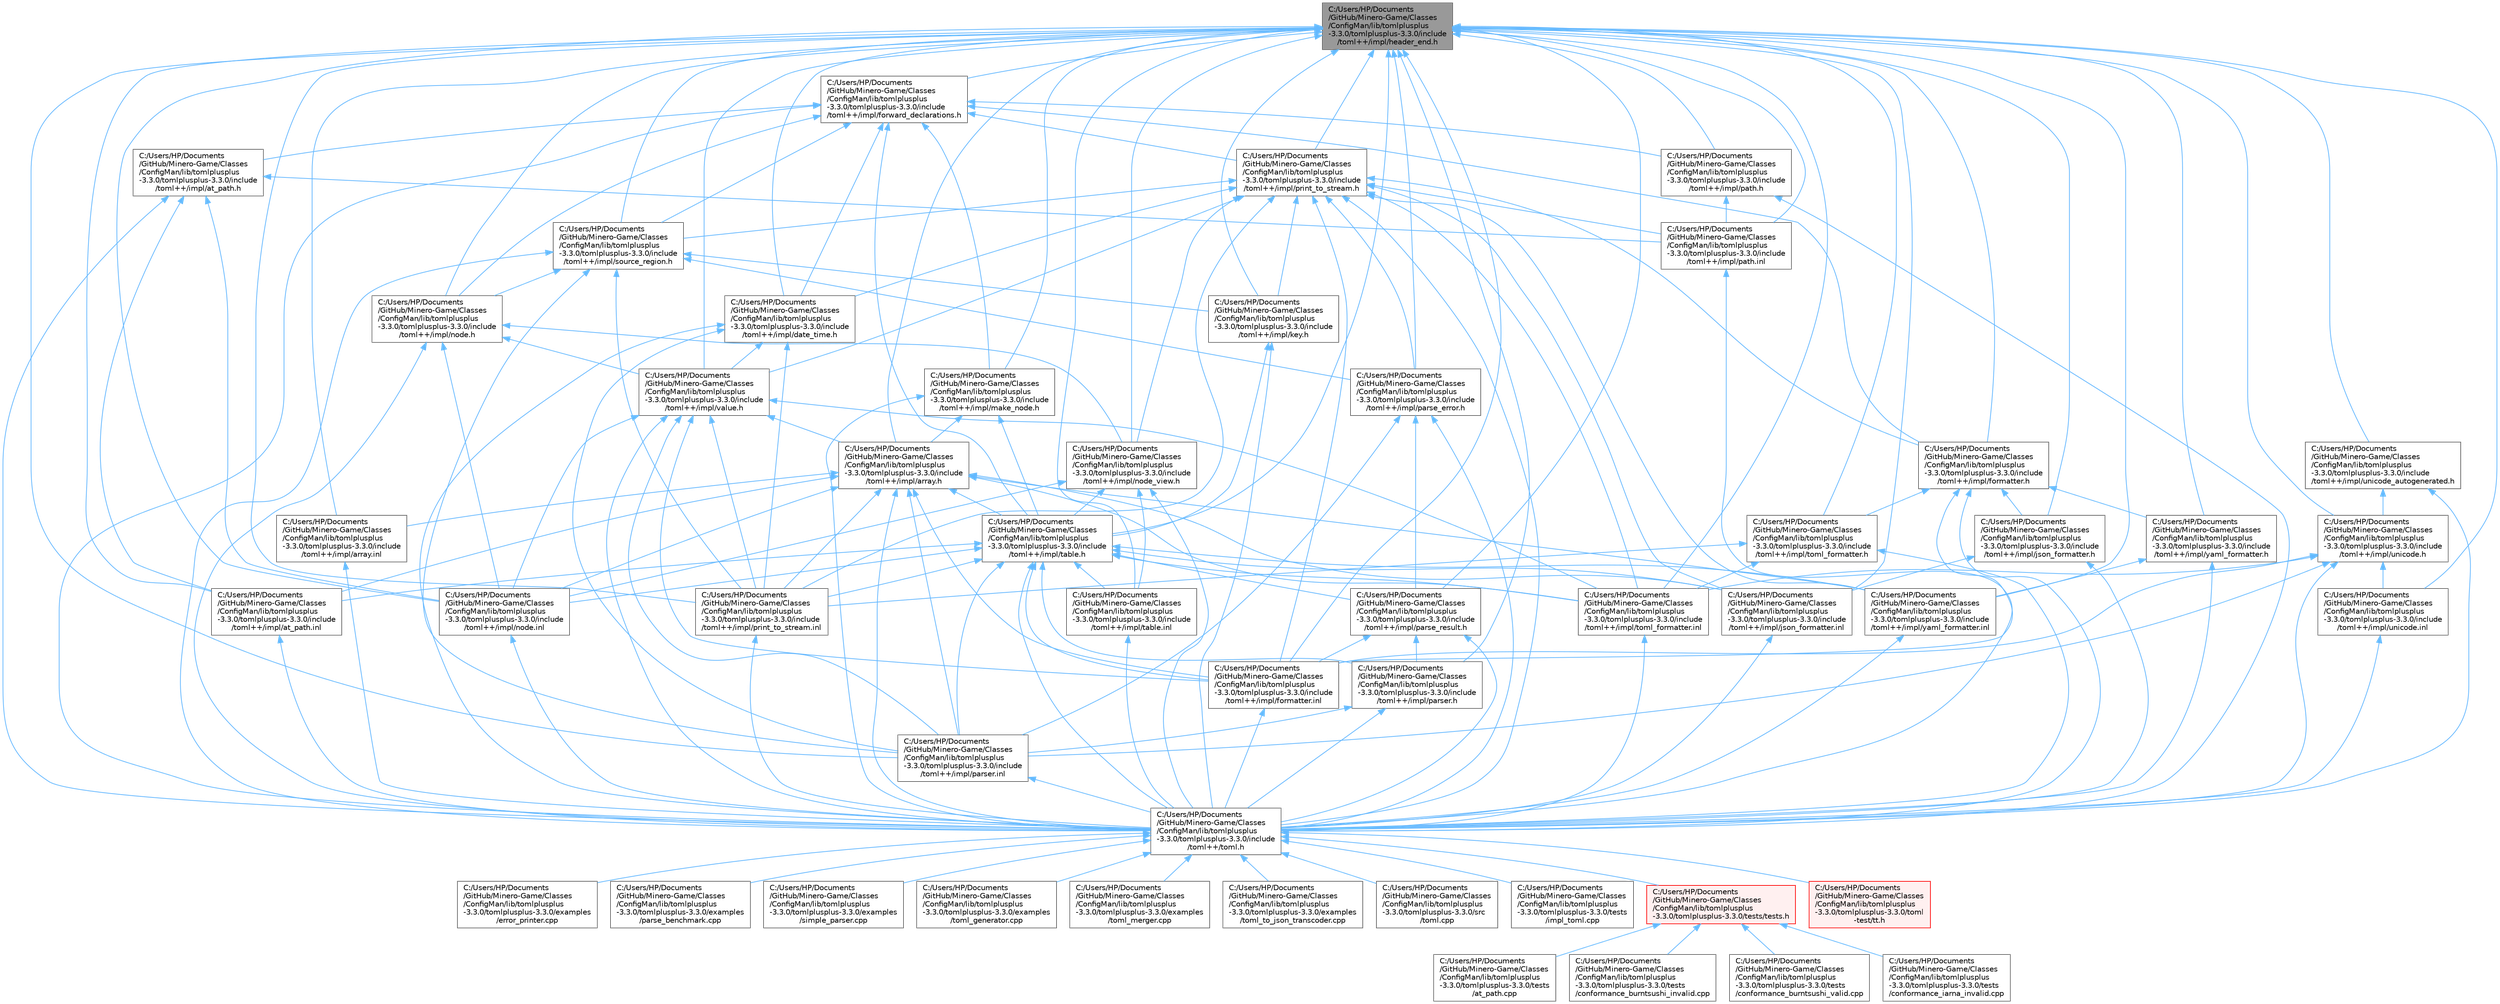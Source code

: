 digraph "C:/Users/HP/Documents/GitHub/Minero-Game/Classes/ConfigMan/lib/tomlplusplus-3.3.0/tomlplusplus-3.3.0/include/toml++/impl/header_end.h"
{
 // LATEX_PDF_SIZE
  bgcolor="transparent";
  edge [fontname=Helvetica,fontsize=10,labelfontname=Helvetica,labelfontsize=10];
  node [fontname=Helvetica,fontsize=10,shape=box,height=0.2,width=0.4];
  Node1 [id="Node000001",label="C:/Users/HP/Documents\l/GitHub/Minero-Game/Classes\l/ConfigMan/lib/tomlplusplus\l-3.3.0/tomlplusplus-3.3.0/include\l/toml++/impl/header_end.h",height=0.2,width=0.4,color="gray40", fillcolor="grey60", style="filled", fontcolor="black",tooltip=" "];
  Node1 -> Node2 [id="edge339_Node000001_Node000002",dir="back",color="steelblue1",style="solid",tooltip=" "];
  Node2 [id="Node000002",label="C:/Users/HP/Documents\l/GitHub/Minero-Game/Classes\l/ConfigMan/lib/tomlplusplus\l-3.3.0/tomlplusplus-3.3.0/include\l/toml++/impl/array.h",height=0.2,width=0.4,color="grey40", fillcolor="white", style="filled",URL="$array_8h.html",tooltip=" "];
  Node2 -> Node3 [id="edge340_Node000002_Node000003",dir="back",color="steelblue1",style="solid",tooltip=" "];
  Node3 [id="Node000003",label="C:/Users/HP/Documents\l/GitHub/Minero-Game/Classes\l/ConfigMan/lib/tomlplusplus\l-3.3.0/tomlplusplus-3.3.0/include\l/toml++/impl/array.inl",height=0.2,width=0.4,color="grey40", fillcolor="white", style="filled",URL="$array_8inl.html",tooltip=" "];
  Node3 -> Node4 [id="edge341_Node000003_Node000004",dir="back",color="steelblue1",style="solid",tooltip=" "];
  Node4 [id="Node000004",label="C:/Users/HP/Documents\l/GitHub/Minero-Game/Classes\l/ConfigMan/lib/tomlplusplus\l-3.3.0/tomlplusplus-3.3.0/include\l/toml++/toml.h",height=0.2,width=0.4,color="grey40", fillcolor="white", style="filled",URL="$toml_8h.html",tooltip=" "];
  Node4 -> Node5 [id="edge342_Node000004_Node000005",dir="back",color="steelblue1",style="solid",tooltip=" "];
  Node5 [id="Node000005",label="C:/Users/HP/Documents\l/GitHub/Minero-Game/Classes\l/ConfigMan/lib/tomlplusplus\l-3.3.0/tomlplusplus-3.3.0/examples\l/error_printer.cpp",height=0.2,width=0.4,color="grey40", fillcolor="white", style="filled",URL="$error__printer_8cpp.html",tooltip=" "];
  Node4 -> Node6 [id="edge343_Node000004_Node000006",dir="back",color="steelblue1",style="solid",tooltip=" "];
  Node6 [id="Node000006",label="C:/Users/HP/Documents\l/GitHub/Minero-Game/Classes\l/ConfigMan/lib/tomlplusplus\l-3.3.0/tomlplusplus-3.3.0/examples\l/parse_benchmark.cpp",height=0.2,width=0.4,color="grey40", fillcolor="white", style="filled",URL="$parse__benchmark_8cpp.html",tooltip=" "];
  Node4 -> Node7 [id="edge344_Node000004_Node000007",dir="back",color="steelblue1",style="solid",tooltip=" "];
  Node7 [id="Node000007",label="C:/Users/HP/Documents\l/GitHub/Minero-Game/Classes\l/ConfigMan/lib/tomlplusplus\l-3.3.0/tomlplusplus-3.3.0/examples\l/simple_parser.cpp",height=0.2,width=0.4,color="grey40", fillcolor="white", style="filled",URL="$simple__parser_8cpp.html",tooltip=" "];
  Node4 -> Node8 [id="edge345_Node000004_Node000008",dir="back",color="steelblue1",style="solid",tooltip=" "];
  Node8 [id="Node000008",label="C:/Users/HP/Documents\l/GitHub/Minero-Game/Classes\l/ConfigMan/lib/tomlplusplus\l-3.3.0/tomlplusplus-3.3.0/examples\l/toml_generator.cpp",height=0.2,width=0.4,color="grey40", fillcolor="white", style="filled",URL="$toml__generator_8cpp.html",tooltip=" "];
  Node4 -> Node9 [id="edge346_Node000004_Node000009",dir="back",color="steelblue1",style="solid",tooltip=" "];
  Node9 [id="Node000009",label="C:/Users/HP/Documents\l/GitHub/Minero-Game/Classes\l/ConfigMan/lib/tomlplusplus\l-3.3.0/tomlplusplus-3.3.0/examples\l/toml_merger.cpp",height=0.2,width=0.4,color="grey40", fillcolor="white", style="filled",URL="$toml__merger_8cpp.html",tooltip=" "];
  Node4 -> Node10 [id="edge347_Node000004_Node000010",dir="back",color="steelblue1",style="solid",tooltip=" "];
  Node10 [id="Node000010",label="C:/Users/HP/Documents\l/GitHub/Minero-Game/Classes\l/ConfigMan/lib/tomlplusplus\l-3.3.0/tomlplusplus-3.3.0/examples\l/toml_to_json_transcoder.cpp",height=0.2,width=0.4,color="grey40", fillcolor="white", style="filled",URL="$toml__to__json__transcoder_8cpp.html",tooltip=" "];
  Node4 -> Node11 [id="edge348_Node000004_Node000011",dir="back",color="steelblue1",style="solid",tooltip=" "];
  Node11 [id="Node000011",label="C:/Users/HP/Documents\l/GitHub/Minero-Game/Classes\l/ConfigMan/lib/tomlplusplus\l-3.3.0/tomlplusplus-3.3.0/src\l/toml.cpp",height=0.2,width=0.4,color="grey40", fillcolor="white", style="filled",URL="$toml_8cpp.html",tooltip=" "];
  Node4 -> Node12 [id="edge349_Node000004_Node000012",dir="back",color="steelblue1",style="solid",tooltip=" "];
  Node12 [id="Node000012",label="C:/Users/HP/Documents\l/GitHub/Minero-Game/Classes\l/ConfigMan/lib/tomlplusplus\l-3.3.0/tomlplusplus-3.3.0/tests\l/impl_toml.cpp",height=0.2,width=0.4,color="grey40", fillcolor="white", style="filled",URL="$impl__toml_8cpp.html",tooltip=" "];
  Node4 -> Node13 [id="edge350_Node000004_Node000013",dir="back",color="steelblue1",style="solid",tooltip=" "];
  Node13 [id="Node000013",label="C:/Users/HP/Documents\l/GitHub/Minero-Game/Classes\l/ConfigMan/lib/tomlplusplus\l-3.3.0/tomlplusplus-3.3.0/tests/tests.h",height=0.2,width=0.4,color="red", fillcolor="#FFF0F0", style="filled",URL="$tests_8h.html",tooltip=" "];
  Node13 -> Node14 [id="edge351_Node000013_Node000014",dir="back",color="steelblue1",style="solid",tooltip=" "];
  Node14 [id="Node000014",label="C:/Users/HP/Documents\l/GitHub/Minero-Game/Classes\l/ConfigMan/lib/tomlplusplus\l-3.3.0/tomlplusplus-3.3.0/tests\l/at_path.cpp",height=0.2,width=0.4,color="grey40", fillcolor="white", style="filled",URL="$at__path_8cpp.html",tooltip=" "];
  Node13 -> Node15 [id="edge352_Node000013_Node000015",dir="back",color="steelblue1",style="solid",tooltip=" "];
  Node15 [id="Node000015",label="C:/Users/HP/Documents\l/GitHub/Minero-Game/Classes\l/ConfigMan/lib/tomlplusplus\l-3.3.0/tomlplusplus-3.3.0/tests\l/conformance_burntsushi_invalid.cpp",height=0.2,width=0.4,color="grey40", fillcolor="white", style="filled",URL="$conformance__burntsushi__invalid_8cpp.html",tooltip=" "];
  Node13 -> Node16 [id="edge353_Node000013_Node000016",dir="back",color="steelblue1",style="solid",tooltip=" "];
  Node16 [id="Node000016",label="C:/Users/HP/Documents\l/GitHub/Minero-Game/Classes\l/ConfigMan/lib/tomlplusplus\l-3.3.0/tomlplusplus-3.3.0/tests\l/conformance_burntsushi_valid.cpp",height=0.2,width=0.4,color="grey40", fillcolor="white", style="filled",URL="$conformance__burntsushi__valid_8cpp.html",tooltip=" "];
  Node13 -> Node17 [id="edge354_Node000013_Node000017",dir="back",color="steelblue1",style="solid",tooltip=" "];
  Node17 [id="Node000017",label="C:/Users/HP/Documents\l/GitHub/Minero-Game/Classes\l/ConfigMan/lib/tomlplusplus\l-3.3.0/tomlplusplus-3.3.0/tests\l/conformance_iarna_invalid.cpp",height=0.2,width=0.4,color="grey40", fillcolor="white", style="filled",URL="$conformance__iarna__invalid_8cpp.html",tooltip=" "];
  Node4 -> Node41 [id="edge355_Node000004_Node000041",dir="back",color="steelblue1",style="solid",tooltip=" "];
  Node41 [id="Node000041",label="C:/Users/HP/Documents\l/GitHub/Minero-Game/Classes\l/ConfigMan/lib/tomlplusplus\l-3.3.0/tomlplusplus-3.3.0/toml\l-test/tt.h",height=0.2,width=0.4,color="red", fillcolor="#FFF0F0", style="filled",URL="$tt_8h.html",tooltip=" "];
  Node2 -> Node44 [id="edge356_Node000002_Node000044",dir="back",color="steelblue1",style="solid",tooltip=" "];
  Node44 [id="Node000044",label="C:/Users/HP/Documents\l/GitHub/Minero-Game/Classes\l/ConfigMan/lib/tomlplusplus\l-3.3.0/tomlplusplus-3.3.0/include\l/toml++/impl/at_path.inl",height=0.2,width=0.4,color="grey40", fillcolor="white", style="filled",URL="$at__path_8inl.html",tooltip=" "];
  Node44 -> Node4 [id="edge357_Node000044_Node000004",dir="back",color="steelblue1",style="solid",tooltip=" "];
  Node2 -> Node45 [id="edge358_Node000002_Node000045",dir="back",color="steelblue1",style="solid",tooltip=" "];
  Node45 [id="Node000045",label="C:/Users/HP/Documents\l/GitHub/Minero-Game/Classes\l/ConfigMan/lib/tomlplusplus\l-3.3.0/tomlplusplus-3.3.0/include\l/toml++/impl/formatter.inl",height=0.2,width=0.4,color="grey40", fillcolor="white", style="filled",URL="$formatter_8inl.html",tooltip=" "];
  Node45 -> Node4 [id="edge359_Node000045_Node000004",dir="back",color="steelblue1",style="solid",tooltip=" "];
  Node2 -> Node46 [id="edge360_Node000002_Node000046",dir="back",color="steelblue1",style="solid",tooltip=" "];
  Node46 [id="Node000046",label="C:/Users/HP/Documents\l/GitHub/Minero-Game/Classes\l/ConfigMan/lib/tomlplusplus\l-3.3.0/tomlplusplus-3.3.0/include\l/toml++/impl/json_formatter.inl",height=0.2,width=0.4,color="grey40", fillcolor="white", style="filled",URL="$json__formatter_8inl.html",tooltip=" "];
  Node46 -> Node4 [id="edge361_Node000046_Node000004",dir="back",color="steelblue1",style="solid",tooltip=" "];
  Node2 -> Node47 [id="edge362_Node000002_Node000047",dir="back",color="steelblue1",style="solid",tooltip=" "];
  Node47 [id="Node000047",label="C:/Users/HP/Documents\l/GitHub/Minero-Game/Classes\l/ConfigMan/lib/tomlplusplus\l-3.3.0/tomlplusplus-3.3.0/include\l/toml++/impl/node.inl",height=0.2,width=0.4,color="grey40", fillcolor="white", style="filled",URL="$node_8inl.html",tooltip=" "];
  Node47 -> Node4 [id="edge363_Node000047_Node000004",dir="back",color="steelblue1",style="solid",tooltip=" "];
  Node2 -> Node48 [id="edge364_Node000002_Node000048",dir="back",color="steelblue1",style="solid",tooltip=" "];
  Node48 [id="Node000048",label="C:/Users/HP/Documents\l/GitHub/Minero-Game/Classes\l/ConfigMan/lib/tomlplusplus\l-3.3.0/tomlplusplus-3.3.0/include\l/toml++/impl/parser.inl",height=0.2,width=0.4,color="grey40", fillcolor="white", style="filled",URL="$parser_8inl.html",tooltip=" "];
  Node48 -> Node4 [id="edge365_Node000048_Node000004",dir="back",color="steelblue1",style="solid",tooltip=" "];
  Node2 -> Node49 [id="edge366_Node000002_Node000049",dir="back",color="steelblue1",style="solid",tooltip=" "];
  Node49 [id="Node000049",label="C:/Users/HP/Documents\l/GitHub/Minero-Game/Classes\l/ConfigMan/lib/tomlplusplus\l-3.3.0/tomlplusplus-3.3.0/include\l/toml++/impl/print_to_stream.inl",height=0.2,width=0.4,color="grey40", fillcolor="white", style="filled",URL="$print__to__stream_8inl.html",tooltip=" "];
  Node49 -> Node4 [id="edge367_Node000049_Node000004",dir="back",color="steelblue1",style="solid",tooltip=" "];
  Node2 -> Node50 [id="edge368_Node000002_Node000050",dir="back",color="steelblue1",style="solid",tooltip=" "];
  Node50 [id="Node000050",label="C:/Users/HP/Documents\l/GitHub/Minero-Game/Classes\l/ConfigMan/lib/tomlplusplus\l-3.3.0/tomlplusplus-3.3.0/include\l/toml++/impl/table.h",height=0.2,width=0.4,color="grey40", fillcolor="white", style="filled",URL="$table_8h.html",tooltip=" "];
  Node50 -> Node44 [id="edge369_Node000050_Node000044",dir="back",color="steelblue1",style="solid",tooltip=" "];
  Node50 -> Node45 [id="edge370_Node000050_Node000045",dir="back",color="steelblue1",style="solid",tooltip=" "];
  Node50 -> Node46 [id="edge371_Node000050_Node000046",dir="back",color="steelblue1",style="solid",tooltip=" "];
  Node50 -> Node47 [id="edge372_Node000050_Node000047",dir="back",color="steelblue1",style="solid",tooltip=" "];
  Node50 -> Node51 [id="edge373_Node000050_Node000051",dir="back",color="steelblue1",style="solid",tooltip=" "];
  Node51 [id="Node000051",label="C:/Users/HP/Documents\l/GitHub/Minero-Game/Classes\l/ConfigMan/lib/tomlplusplus\l-3.3.0/tomlplusplus-3.3.0/include\l/toml++/impl/parse_result.h",height=0.2,width=0.4,color="grey40", fillcolor="white", style="filled",URL="$parse__result_8h.html",tooltip=" "];
  Node51 -> Node45 [id="edge374_Node000051_Node000045",dir="back",color="steelblue1",style="solid",tooltip=" "];
  Node51 -> Node52 [id="edge375_Node000051_Node000052",dir="back",color="steelblue1",style="solid",tooltip=" "];
  Node52 [id="Node000052",label="C:/Users/HP/Documents\l/GitHub/Minero-Game/Classes\l/ConfigMan/lib/tomlplusplus\l-3.3.0/tomlplusplus-3.3.0/include\l/toml++/impl/parser.h",height=0.2,width=0.4,color="grey40", fillcolor="white", style="filled",URL="$parser_8h.html",tooltip=" "];
  Node52 -> Node48 [id="edge376_Node000052_Node000048",dir="back",color="steelblue1",style="solid",tooltip=" "];
  Node52 -> Node4 [id="edge377_Node000052_Node000004",dir="back",color="steelblue1",style="solid",tooltip=" "];
  Node51 -> Node4 [id="edge378_Node000051_Node000004",dir="back",color="steelblue1",style="solid",tooltip=" "];
  Node50 -> Node52 [id="edge379_Node000050_Node000052",dir="back",color="steelblue1",style="solid",tooltip=" "];
  Node50 -> Node48 [id="edge380_Node000050_Node000048",dir="back",color="steelblue1",style="solid",tooltip=" "];
  Node50 -> Node49 [id="edge381_Node000050_Node000049",dir="back",color="steelblue1",style="solid",tooltip=" "];
  Node50 -> Node53 [id="edge382_Node000050_Node000053",dir="back",color="steelblue1",style="solid",tooltip=" "];
  Node53 [id="Node000053",label="C:/Users/HP/Documents\l/GitHub/Minero-Game/Classes\l/ConfigMan/lib/tomlplusplus\l-3.3.0/tomlplusplus-3.3.0/include\l/toml++/impl/table.inl",height=0.2,width=0.4,color="grey40", fillcolor="white", style="filled",URL="$table_8inl.html",tooltip=" "];
  Node53 -> Node4 [id="edge383_Node000053_Node000004",dir="back",color="steelblue1",style="solid",tooltip=" "];
  Node50 -> Node54 [id="edge384_Node000050_Node000054",dir="back",color="steelblue1",style="solid",tooltip=" "];
  Node54 [id="Node000054",label="C:/Users/HP/Documents\l/GitHub/Minero-Game/Classes\l/ConfigMan/lib/tomlplusplus\l-3.3.0/tomlplusplus-3.3.0/include\l/toml++/impl/toml_formatter.inl",height=0.2,width=0.4,color="grey40", fillcolor="white", style="filled",URL="$toml__formatter_8inl.html",tooltip=" "];
  Node54 -> Node4 [id="edge385_Node000054_Node000004",dir="back",color="steelblue1",style="solid",tooltip=" "];
  Node50 -> Node55 [id="edge386_Node000050_Node000055",dir="back",color="steelblue1",style="solid",tooltip=" "];
  Node55 [id="Node000055",label="C:/Users/HP/Documents\l/GitHub/Minero-Game/Classes\l/ConfigMan/lib/tomlplusplus\l-3.3.0/tomlplusplus-3.3.0/include\l/toml++/impl/yaml_formatter.inl",height=0.2,width=0.4,color="grey40", fillcolor="white", style="filled",URL="$yaml__formatter_8inl.html",tooltip=" "];
  Node55 -> Node4 [id="edge387_Node000055_Node000004",dir="back",color="steelblue1",style="solid",tooltip=" "];
  Node50 -> Node4 [id="edge388_Node000050_Node000004",dir="back",color="steelblue1",style="solid",tooltip=" "];
  Node2 -> Node54 [id="edge389_Node000002_Node000054",dir="back",color="steelblue1",style="solid",tooltip=" "];
  Node2 -> Node55 [id="edge390_Node000002_Node000055",dir="back",color="steelblue1",style="solid",tooltip=" "];
  Node2 -> Node4 [id="edge391_Node000002_Node000004",dir="back",color="steelblue1",style="solid",tooltip=" "];
  Node1 -> Node3 [id="edge392_Node000001_Node000003",dir="back",color="steelblue1",style="solid",tooltip=" "];
  Node1 -> Node44 [id="edge393_Node000001_Node000044",dir="back",color="steelblue1",style="solid",tooltip=" "];
  Node1 -> Node56 [id="edge394_Node000001_Node000056",dir="back",color="steelblue1",style="solid",tooltip=" "];
  Node56 [id="Node000056",label="C:/Users/HP/Documents\l/GitHub/Minero-Game/Classes\l/ConfigMan/lib/tomlplusplus\l-3.3.0/tomlplusplus-3.3.0/include\l/toml++/impl/date_time.h",height=0.2,width=0.4,color="grey40", fillcolor="white", style="filled",URL="$date__time_8h.html",tooltip=" "];
  Node56 -> Node48 [id="edge395_Node000056_Node000048",dir="back",color="steelblue1",style="solid",tooltip=" "];
  Node56 -> Node49 [id="edge396_Node000056_Node000049",dir="back",color="steelblue1",style="solid",tooltip=" "];
  Node56 -> Node57 [id="edge397_Node000056_Node000057",dir="back",color="steelblue1",style="solid",tooltip=" "];
  Node57 [id="Node000057",label="C:/Users/HP/Documents\l/GitHub/Minero-Game/Classes\l/ConfigMan/lib/tomlplusplus\l-3.3.0/tomlplusplus-3.3.0/include\l/toml++/impl/value.h",height=0.2,width=0.4,color="grey40", fillcolor="white", style="filled",URL="$value_8h.html",tooltip=" "];
  Node57 -> Node2 [id="edge398_Node000057_Node000002",dir="back",color="steelblue1",style="solid",tooltip=" "];
  Node57 -> Node45 [id="edge399_Node000057_Node000045",dir="back",color="steelblue1",style="solid",tooltip=" "];
  Node57 -> Node47 [id="edge400_Node000057_Node000047",dir="back",color="steelblue1",style="solid",tooltip=" "];
  Node57 -> Node48 [id="edge401_Node000057_Node000048",dir="back",color="steelblue1",style="solid",tooltip=" "];
  Node57 -> Node49 [id="edge402_Node000057_Node000049",dir="back",color="steelblue1",style="solid",tooltip=" "];
  Node57 -> Node54 [id="edge403_Node000057_Node000054",dir="back",color="steelblue1",style="solid",tooltip=" "];
  Node57 -> Node4 [id="edge404_Node000057_Node000004",dir="back",color="steelblue1",style="solid",tooltip=" "];
  Node56 -> Node4 [id="edge405_Node000056_Node000004",dir="back",color="steelblue1",style="solid",tooltip=" "];
  Node1 -> Node58 [id="edge406_Node000001_Node000058",dir="back",color="steelblue1",style="solid",tooltip=" "];
  Node58 [id="Node000058",label="C:/Users/HP/Documents\l/GitHub/Minero-Game/Classes\l/ConfigMan/lib/tomlplusplus\l-3.3.0/tomlplusplus-3.3.0/include\l/toml++/impl/formatter.h",height=0.2,width=0.4,color="grey40", fillcolor="white", style="filled",URL="$_classes_2_config_man_2lib_2tomlplusplus-3_83_80_2tomlplusplus-3_83_80_2include_2toml_09_09_2impl_2formatter_8h.html",tooltip=" "];
  Node58 -> Node45 [id="edge407_Node000058_Node000045",dir="back",color="steelblue1",style="solid",tooltip=" "];
  Node58 -> Node59 [id="edge408_Node000058_Node000059",dir="back",color="steelblue1",style="solid",tooltip=" "];
  Node59 [id="Node000059",label="C:/Users/HP/Documents\l/GitHub/Minero-Game/Classes\l/ConfigMan/lib/tomlplusplus\l-3.3.0/tomlplusplus-3.3.0/include\l/toml++/impl/json_formatter.h",height=0.2,width=0.4,color="grey40", fillcolor="white", style="filled",URL="$json__formatter_8h.html",tooltip=" "];
  Node59 -> Node46 [id="edge409_Node000059_Node000046",dir="back",color="steelblue1",style="solid",tooltip=" "];
  Node59 -> Node4 [id="edge410_Node000059_Node000004",dir="back",color="steelblue1",style="solid",tooltip=" "];
  Node58 -> Node60 [id="edge411_Node000058_Node000060",dir="back",color="steelblue1",style="solid",tooltip=" "];
  Node60 [id="Node000060",label="C:/Users/HP/Documents\l/GitHub/Minero-Game/Classes\l/ConfigMan/lib/tomlplusplus\l-3.3.0/tomlplusplus-3.3.0/include\l/toml++/impl/toml_formatter.h",height=0.2,width=0.4,color="grey40", fillcolor="white", style="filled",URL="$toml__formatter_8h.html",tooltip=" "];
  Node60 -> Node49 [id="edge412_Node000060_Node000049",dir="back",color="steelblue1",style="solid",tooltip=" "];
  Node60 -> Node54 [id="edge413_Node000060_Node000054",dir="back",color="steelblue1",style="solid",tooltip=" "];
  Node60 -> Node4 [id="edge414_Node000060_Node000004",dir="back",color="steelblue1",style="solid",tooltip=" "];
  Node58 -> Node61 [id="edge415_Node000058_Node000061",dir="back",color="steelblue1",style="solid",tooltip=" "];
  Node61 [id="Node000061",label="C:/Users/HP/Documents\l/GitHub/Minero-Game/Classes\l/ConfigMan/lib/tomlplusplus\l-3.3.0/tomlplusplus-3.3.0/include\l/toml++/impl/yaml_formatter.h",height=0.2,width=0.4,color="grey40", fillcolor="white", style="filled",URL="$yaml__formatter_8h.html",tooltip=" "];
  Node61 -> Node55 [id="edge416_Node000061_Node000055",dir="back",color="steelblue1",style="solid",tooltip=" "];
  Node61 -> Node4 [id="edge417_Node000061_Node000004",dir="back",color="steelblue1",style="solid",tooltip=" "];
  Node58 -> Node4 [id="edge418_Node000058_Node000004",dir="back",color="steelblue1",style="solid",tooltip=" "];
  Node1 -> Node45 [id="edge419_Node000001_Node000045",dir="back",color="steelblue1",style="solid",tooltip=" "];
  Node1 -> Node62 [id="edge420_Node000001_Node000062",dir="back",color="steelblue1",style="solid",tooltip=" "];
  Node62 [id="Node000062",label="C:/Users/HP/Documents\l/GitHub/Minero-Game/Classes\l/ConfigMan/lib/tomlplusplus\l-3.3.0/tomlplusplus-3.3.0/include\l/toml++/impl/forward_declarations.h",height=0.2,width=0.4,color="grey40", fillcolor="white", style="filled",URL="$forward__declarations_8h.html",tooltip=" "];
  Node62 -> Node63 [id="edge421_Node000062_Node000063",dir="back",color="steelblue1",style="solid",tooltip=" "];
  Node63 [id="Node000063",label="C:/Users/HP/Documents\l/GitHub/Minero-Game/Classes\l/ConfigMan/lib/tomlplusplus\l-3.3.0/tomlplusplus-3.3.0/include\l/toml++/impl/at_path.h",height=0.2,width=0.4,color="grey40", fillcolor="white", style="filled",URL="$at__path_8h.html",tooltip=" "];
  Node63 -> Node44 [id="edge422_Node000063_Node000044",dir="back",color="steelblue1",style="solid",tooltip=" "];
  Node63 -> Node47 [id="edge423_Node000063_Node000047",dir="back",color="steelblue1",style="solid",tooltip=" "];
  Node63 -> Node64 [id="edge424_Node000063_Node000064",dir="back",color="steelblue1",style="solid",tooltip=" "];
  Node64 [id="Node000064",label="C:/Users/HP/Documents\l/GitHub/Minero-Game/Classes\l/ConfigMan/lib/tomlplusplus\l-3.3.0/tomlplusplus-3.3.0/include\l/toml++/impl/path.inl",height=0.2,width=0.4,color="grey40", fillcolor="white", style="filled",URL="$path_8inl.html",tooltip=" "];
  Node64 -> Node4 [id="edge425_Node000064_Node000004",dir="back",color="steelblue1",style="solid",tooltip=" "];
  Node63 -> Node4 [id="edge426_Node000063_Node000004",dir="back",color="steelblue1",style="solid",tooltip=" "];
  Node62 -> Node56 [id="edge427_Node000062_Node000056",dir="back",color="steelblue1",style="solid",tooltip=" "];
  Node62 -> Node58 [id="edge428_Node000062_Node000058",dir="back",color="steelblue1",style="solid",tooltip=" "];
  Node62 -> Node65 [id="edge429_Node000062_Node000065",dir="back",color="steelblue1",style="solid",tooltip=" "];
  Node65 [id="Node000065",label="C:/Users/HP/Documents\l/GitHub/Minero-Game/Classes\l/ConfigMan/lib/tomlplusplus\l-3.3.0/tomlplusplus-3.3.0/include\l/toml++/impl/make_node.h",height=0.2,width=0.4,color="grey40", fillcolor="white", style="filled",URL="$make__node_8h.html",tooltip=" "];
  Node65 -> Node2 [id="edge430_Node000065_Node000002",dir="back",color="steelblue1",style="solid",tooltip=" "];
  Node65 -> Node50 [id="edge431_Node000065_Node000050",dir="back",color="steelblue1",style="solid",tooltip=" "];
  Node65 -> Node4 [id="edge432_Node000065_Node000004",dir="back",color="steelblue1",style="solid",tooltip=" "];
  Node62 -> Node66 [id="edge433_Node000062_Node000066",dir="back",color="steelblue1",style="solid",tooltip=" "];
  Node66 [id="Node000066",label="C:/Users/HP/Documents\l/GitHub/Minero-Game/Classes\l/ConfigMan/lib/tomlplusplus\l-3.3.0/tomlplusplus-3.3.0/include\l/toml++/impl/node.h",height=0.2,width=0.4,color="grey40", fillcolor="white", style="filled",URL="$node_8h.html",tooltip=" "];
  Node66 -> Node47 [id="edge434_Node000066_Node000047",dir="back",color="steelblue1",style="solid",tooltip=" "];
  Node66 -> Node67 [id="edge435_Node000066_Node000067",dir="back",color="steelblue1",style="solid",tooltip=" "];
  Node67 [id="Node000067",label="C:/Users/HP/Documents\l/GitHub/Minero-Game/Classes\l/ConfigMan/lib/tomlplusplus\l-3.3.0/tomlplusplus-3.3.0/include\l/toml++/impl/node_view.h",height=0.2,width=0.4,color="grey40", fillcolor="white", style="filled",URL="$node__view_8h.html",tooltip=" "];
  Node67 -> Node47 [id="edge436_Node000067_Node000047",dir="back",color="steelblue1",style="solid",tooltip=" "];
  Node67 -> Node50 [id="edge437_Node000067_Node000050",dir="back",color="steelblue1",style="solid",tooltip=" "];
  Node67 -> Node53 [id="edge438_Node000067_Node000053",dir="back",color="steelblue1",style="solid",tooltip=" "];
  Node67 -> Node4 [id="edge439_Node000067_Node000004",dir="back",color="steelblue1",style="solid",tooltip=" "];
  Node66 -> Node57 [id="edge440_Node000066_Node000057",dir="back",color="steelblue1",style="solid",tooltip=" "];
  Node66 -> Node4 [id="edge441_Node000066_Node000004",dir="back",color="steelblue1",style="solid",tooltip=" "];
  Node62 -> Node68 [id="edge442_Node000062_Node000068",dir="back",color="steelblue1",style="solid",tooltip=" "];
  Node68 [id="Node000068",label="C:/Users/HP/Documents\l/GitHub/Minero-Game/Classes\l/ConfigMan/lib/tomlplusplus\l-3.3.0/tomlplusplus-3.3.0/include\l/toml++/impl/path.h",height=0.2,width=0.4,color="grey40", fillcolor="white", style="filled",URL="$path_8h.html",tooltip=" "];
  Node68 -> Node64 [id="edge443_Node000068_Node000064",dir="back",color="steelblue1",style="solid",tooltip=" "];
  Node68 -> Node4 [id="edge444_Node000068_Node000004",dir="back",color="steelblue1",style="solid",tooltip=" "];
  Node62 -> Node69 [id="edge445_Node000062_Node000069",dir="back",color="steelblue1",style="solid",tooltip=" "];
  Node69 [id="Node000069",label="C:/Users/HP/Documents\l/GitHub/Minero-Game/Classes\l/ConfigMan/lib/tomlplusplus\l-3.3.0/tomlplusplus-3.3.0/include\l/toml++/impl/print_to_stream.h",height=0.2,width=0.4,color="grey40", fillcolor="white", style="filled",URL="$print__to__stream_8h.html",tooltip=" "];
  Node69 -> Node56 [id="edge446_Node000069_Node000056",dir="back",color="steelblue1",style="solid",tooltip=" "];
  Node69 -> Node58 [id="edge447_Node000069_Node000058",dir="back",color="steelblue1",style="solid",tooltip=" "];
  Node69 -> Node45 [id="edge448_Node000069_Node000045",dir="back",color="steelblue1",style="solid",tooltip=" "];
  Node69 -> Node46 [id="edge449_Node000069_Node000046",dir="back",color="steelblue1",style="solid",tooltip=" "];
  Node69 -> Node70 [id="edge450_Node000069_Node000070",dir="back",color="steelblue1",style="solid",tooltip=" "];
  Node70 [id="Node000070",label="C:/Users/HP/Documents\l/GitHub/Minero-Game/Classes\l/ConfigMan/lib/tomlplusplus\l-3.3.0/tomlplusplus-3.3.0/include\l/toml++/impl/key.h",height=0.2,width=0.4,color="grey40", fillcolor="white", style="filled",URL="$key_8h.html",tooltip=" "];
  Node70 -> Node50 [id="edge451_Node000070_Node000050",dir="back",color="steelblue1",style="solid",tooltip=" "];
  Node70 -> Node4 [id="edge452_Node000070_Node000004",dir="back",color="steelblue1",style="solid",tooltip=" "];
  Node69 -> Node67 [id="edge453_Node000069_Node000067",dir="back",color="steelblue1",style="solid",tooltip=" "];
  Node69 -> Node71 [id="edge454_Node000069_Node000071",dir="back",color="steelblue1",style="solid",tooltip=" "];
  Node71 [id="Node000071",label="C:/Users/HP/Documents\l/GitHub/Minero-Game/Classes\l/ConfigMan/lib/tomlplusplus\l-3.3.0/tomlplusplus-3.3.0/include\l/toml++/impl/parse_error.h",height=0.2,width=0.4,color="grey40", fillcolor="white", style="filled",URL="$parse__error_8h.html",tooltip=" "];
  Node71 -> Node51 [id="edge455_Node000071_Node000051",dir="back",color="steelblue1",style="solid",tooltip=" "];
  Node71 -> Node48 [id="edge456_Node000071_Node000048",dir="back",color="steelblue1",style="solid",tooltip=" "];
  Node71 -> Node4 [id="edge457_Node000071_Node000004",dir="back",color="steelblue1",style="solid",tooltip=" "];
  Node69 -> Node64 [id="edge458_Node000069_Node000064",dir="back",color="steelblue1",style="solid",tooltip=" "];
  Node69 -> Node49 [id="edge459_Node000069_Node000049",dir="back",color="steelblue1",style="solid",tooltip=" "];
  Node69 -> Node72 [id="edge460_Node000069_Node000072",dir="back",color="steelblue1",style="solid",tooltip=" "];
  Node72 [id="Node000072",label="C:/Users/HP/Documents\l/GitHub/Minero-Game/Classes\l/ConfigMan/lib/tomlplusplus\l-3.3.0/tomlplusplus-3.3.0/include\l/toml++/impl/source_region.h",height=0.2,width=0.4,color="grey40", fillcolor="white", style="filled",URL="$source__region_8h.html",tooltip=" "];
  Node72 -> Node70 [id="edge461_Node000072_Node000070",dir="back",color="steelblue1",style="solid",tooltip=" "];
  Node72 -> Node66 [id="edge462_Node000072_Node000066",dir="back",color="steelblue1",style="solid",tooltip=" "];
  Node72 -> Node71 [id="edge463_Node000072_Node000071",dir="back",color="steelblue1",style="solid",tooltip=" "];
  Node72 -> Node48 [id="edge464_Node000072_Node000048",dir="back",color="steelblue1",style="solid",tooltip=" "];
  Node72 -> Node49 [id="edge465_Node000072_Node000049",dir="back",color="steelblue1",style="solid",tooltip=" "];
  Node72 -> Node4 [id="edge466_Node000072_Node000004",dir="back",color="steelblue1",style="solid",tooltip=" "];
  Node69 -> Node54 [id="edge467_Node000069_Node000054",dir="back",color="steelblue1",style="solid",tooltip=" "];
  Node69 -> Node57 [id="edge468_Node000069_Node000057",dir="back",color="steelblue1",style="solid",tooltip=" "];
  Node69 -> Node55 [id="edge469_Node000069_Node000055",dir="back",color="steelblue1",style="solid",tooltip=" "];
  Node69 -> Node4 [id="edge470_Node000069_Node000004",dir="back",color="steelblue1",style="solid",tooltip=" "];
  Node62 -> Node72 [id="edge471_Node000062_Node000072",dir="back",color="steelblue1",style="solid",tooltip=" "];
  Node62 -> Node50 [id="edge472_Node000062_Node000050",dir="back",color="steelblue1",style="solid",tooltip=" "];
  Node62 -> Node4 [id="edge473_Node000062_Node000004",dir="back",color="steelblue1",style="solid",tooltip=" "];
  Node1 -> Node59 [id="edge474_Node000001_Node000059",dir="back",color="steelblue1",style="solid",tooltip=" "];
  Node1 -> Node46 [id="edge475_Node000001_Node000046",dir="back",color="steelblue1",style="solid",tooltip=" "];
  Node1 -> Node70 [id="edge476_Node000001_Node000070",dir="back",color="steelblue1",style="solid",tooltip=" "];
  Node1 -> Node65 [id="edge477_Node000001_Node000065",dir="back",color="steelblue1",style="solid",tooltip=" "];
  Node1 -> Node66 [id="edge478_Node000001_Node000066",dir="back",color="steelblue1",style="solid",tooltip=" "];
  Node1 -> Node47 [id="edge479_Node000001_Node000047",dir="back",color="steelblue1",style="solid",tooltip=" "];
  Node1 -> Node67 [id="edge480_Node000001_Node000067",dir="back",color="steelblue1",style="solid",tooltip=" "];
  Node1 -> Node71 [id="edge481_Node000001_Node000071",dir="back",color="steelblue1",style="solid",tooltip=" "];
  Node1 -> Node51 [id="edge482_Node000001_Node000051",dir="back",color="steelblue1",style="solid",tooltip=" "];
  Node1 -> Node52 [id="edge483_Node000001_Node000052",dir="back",color="steelblue1",style="solid",tooltip=" "];
  Node1 -> Node48 [id="edge484_Node000001_Node000048",dir="back",color="steelblue1",style="solid",tooltip=" "];
  Node1 -> Node68 [id="edge485_Node000001_Node000068",dir="back",color="steelblue1",style="solid",tooltip=" "];
  Node1 -> Node64 [id="edge486_Node000001_Node000064",dir="back",color="steelblue1",style="solid",tooltip=" "];
  Node1 -> Node69 [id="edge487_Node000001_Node000069",dir="back",color="steelblue1",style="solid",tooltip=" "];
  Node1 -> Node49 [id="edge488_Node000001_Node000049",dir="back",color="steelblue1",style="solid",tooltip=" "];
  Node1 -> Node72 [id="edge489_Node000001_Node000072",dir="back",color="steelblue1",style="solid",tooltip=" "];
  Node1 -> Node50 [id="edge490_Node000001_Node000050",dir="back",color="steelblue1",style="solid",tooltip=" "];
  Node1 -> Node53 [id="edge491_Node000001_Node000053",dir="back",color="steelblue1",style="solid",tooltip=" "];
  Node1 -> Node60 [id="edge492_Node000001_Node000060",dir="back",color="steelblue1",style="solid",tooltip=" "];
  Node1 -> Node54 [id="edge493_Node000001_Node000054",dir="back",color="steelblue1",style="solid",tooltip=" "];
  Node1 -> Node73 [id="edge494_Node000001_Node000073",dir="back",color="steelblue1",style="solid",tooltip=" "];
  Node73 [id="Node000073",label="C:/Users/HP/Documents\l/GitHub/Minero-Game/Classes\l/ConfigMan/lib/tomlplusplus\l-3.3.0/tomlplusplus-3.3.0/include\l/toml++/impl/unicode.h",height=0.2,width=0.4,color="grey40", fillcolor="white", style="filled",URL="$unicode_8h.html",tooltip=" "];
  Node73 -> Node45 [id="edge495_Node000073_Node000045",dir="back",color="steelblue1",style="solid",tooltip=" "];
  Node73 -> Node48 [id="edge496_Node000073_Node000048",dir="back",color="steelblue1",style="solid",tooltip=" "];
  Node73 -> Node54 [id="edge497_Node000073_Node000054",dir="back",color="steelblue1",style="solid",tooltip=" "];
  Node73 -> Node74 [id="edge498_Node000073_Node000074",dir="back",color="steelblue1",style="solid",tooltip=" "];
  Node74 [id="Node000074",label="C:/Users/HP/Documents\l/GitHub/Minero-Game/Classes\l/ConfigMan/lib/tomlplusplus\l-3.3.0/tomlplusplus-3.3.0/include\l/toml++/impl/unicode.inl",height=0.2,width=0.4,color="grey40", fillcolor="white", style="filled",URL="$unicode_8inl.html",tooltip=" "];
  Node74 -> Node4 [id="edge499_Node000074_Node000004",dir="back",color="steelblue1",style="solid",tooltip=" "];
  Node73 -> Node4 [id="edge500_Node000073_Node000004",dir="back",color="steelblue1",style="solid",tooltip=" "];
  Node1 -> Node74 [id="edge501_Node000001_Node000074",dir="back",color="steelblue1",style="solid",tooltip=" "];
  Node1 -> Node75 [id="edge502_Node000001_Node000075",dir="back",color="steelblue1",style="solid",tooltip=" "];
  Node75 [id="Node000075",label="C:/Users/HP/Documents\l/GitHub/Minero-Game/Classes\l/ConfigMan/lib/tomlplusplus\l-3.3.0/tomlplusplus-3.3.0/include\l/toml++/impl/unicode_autogenerated.h",height=0.2,width=0.4,color="grey40", fillcolor="white", style="filled",URL="$unicode__autogenerated_8h.html",tooltip=" "];
  Node75 -> Node73 [id="edge503_Node000075_Node000073",dir="back",color="steelblue1",style="solid",tooltip=" "];
  Node75 -> Node4 [id="edge504_Node000075_Node000004",dir="back",color="steelblue1",style="solid",tooltip=" "];
  Node1 -> Node57 [id="edge505_Node000001_Node000057",dir="back",color="steelblue1",style="solid",tooltip=" "];
  Node1 -> Node61 [id="edge506_Node000001_Node000061",dir="back",color="steelblue1",style="solid",tooltip=" "];
  Node1 -> Node55 [id="edge507_Node000001_Node000055",dir="back",color="steelblue1",style="solid",tooltip=" "];
}
